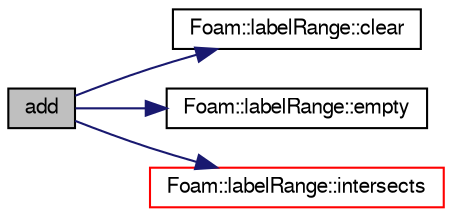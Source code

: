 digraph "add"
{
  bgcolor="transparent";
  edge [fontname="FreeSans",fontsize="10",labelfontname="FreeSans",labelfontsize="10"];
  node [fontname="FreeSans",fontsize="10",shape=record];
  rankdir="LR";
  Node1 [label="add",height=0.2,width=0.4,color="black", fillcolor="grey75", style="filled" fontcolor="black"];
  Node1 -> Node2 [color="midnightblue",fontsize="10",style="solid",fontname="FreeSans"];
  Node2 [label="Foam::labelRange::clear",height=0.2,width=0.4,color="black",URL="$a01215.html#ac8bb3912a3ce86b15842e79d0b421204",tooltip="Reset to zero size. "];
  Node1 -> Node3 [color="midnightblue",fontsize="10",style="solid",fontname="FreeSans"];
  Node3 [label="Foam::labelRange::empty",height=0.2,width=0.4,color="black",URL="$a01215.html#ac6e61de369e994009e36f344f99c15ad",tooltip="Is the range empty? "];
  Node1 -> Node4 [color="midnightblue",fontsize="10",style="solid",fontname="FreeSans"];
  Node4 [label="Foam::labelRange::intersects",height=0.2,width=0.4,color="red",URL="$a01215.html#a5e07be9f5956d3115d74a0c9a34cf9a1",tooltip="Return true if the ranges intersect. "];
}
